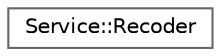 digraph "类继承关系图"
{
 // LATEX_PDF_SIZE
  bgcolor="transparent";
  edge [fontname=Helvetica,fontsize=10,labelfontname=Helvetica,labelfontsize=10];
  node [fontname=Helvetica,fontsize=10,shape=box,height=0.2,width=0.4];
  rankdir="LR";
  Node0 [id="Node000000",label="Service::Recoder",height=0.2,width=0.4,color="grey40", fillcolor="white", style="filled",URL="$class_j_q_http_server_1_1_service_1_1_recoder.html",tooltip="请求记录器类"];
}
